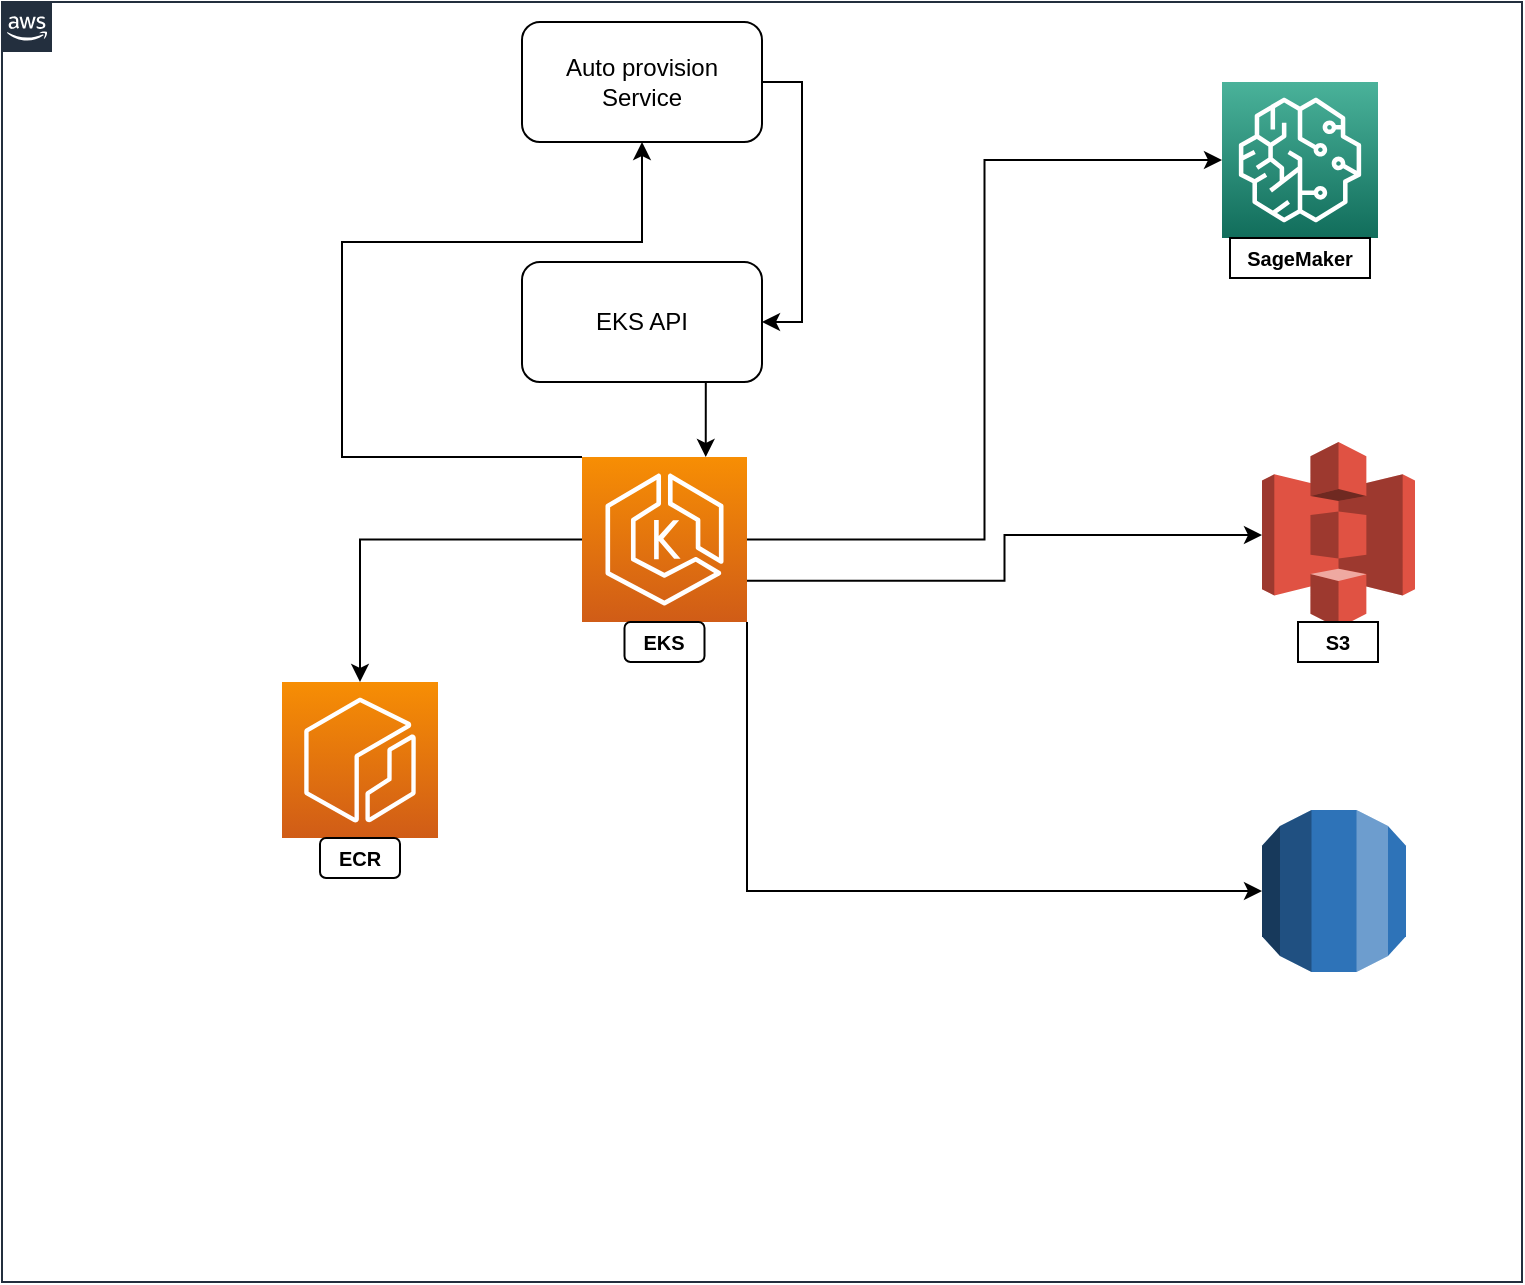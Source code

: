 <mxfile version="14.4.4" type="github">
  <diagram id="Ht1M8jgEwFfnCIfOTk4-" name="Page-1">
    <mxGraphModel dx="946" dy="614" grid="1" gridSize="10" guides="1" tooltips="1" connect="1" arrows="1" fold="1" page="1" pageScale="1" pageWidth="1169" pageHeight="827" math="0" shadow="0">
      <root>
        <mxCell id="0" />
        <mxCell id="1" parent="0" />
        <mxCell id="UEzPUAAOIrF-is8g5C7q-205" value="" style="points=[[0,0],[0.25,0],[0.5,0],[0.75,0],[1,0],[1,0.25],[1,0.5],[1,0.75],[1,1],[0.75,1],[0.5,1],[0.25,1],[0,1],[0,0.75],[0,0.5],[0,0.25]];outlineConnect=0;gradientColor=none;html=1;whiteSpace=wrap;fontSize=12;fontStyle=0;shape=mxgraph.aws4.group;grIcon=mxgraph.aws4.group_aws_cloud_alt;strokeColor=#232F3E;fillColor=none;verticalAlign=top;align=left;spacingLeft=30;fontColor=#232F3E;dashed=0;labelBackgroundColor=#ffffff;" parent="1" vertex="1">
          <mxGeometry x="110" y="10" width="760" height="640" as="geometry" />
        </mxCell>
        <mxCell id="2Uq6SuIbr6Cx3AYgGHMR-1" value="" style="points=[[0,0,0],[0.25,0,0],[0.5,0,0],[0.75,0,0],[1,0,0],[0,1,0],[0.25,1,0],[0.5,1,0],[0.75,1,0],[1,1,0],[0,0.25,0],[0,0.5,0],[0,0.75,0],[1,0.25,0],[1,0.5,0],[1,0.75,0]];outlineConnect=0;fontColor=#232F3E;gradientColor=#F78E04;gradientDirection=north;fillColor=#D05C17;strokeColor=#ffffff;dashed=0;verticalLabelPosition=bottom;verticalAlign=top;align=center;html=1;fontSize=12;fontStyle=0;aspect=fixed;shape=mxgraph.aws4.resourceIcon;resIcon=mxgraph.aws4.ecr;" vertex="1" parent="1">
          <mxGeometry x="250" y="350" width="78" height="78" as="geometry" />
        </mxCell>
        <mxCell id="2Uq6SuIbr6Cx3AYgGHMR-4" style="edgeStyle=orthogonalEdgeStyle;rounded=0;orthogonalLoop=1;jettySize=auto;html=1;" edge="1" parent="1" source="2Uq6SuIbr6Cx3AYgGHMR-2" target="2Uq6SuIbr6Cx3AYgGHMR-1">
          <mxGeometry relative="1" as="geometry" />
        </mxCell>
        <mxCell id="2Uq6SuIbr6Cx3AYgGHMR-6" style="edgeStyle=orthogonalEdgeStyle;rounded=0;orthogonalLoop=1;jettySize=auto;html=1;entryX=0;entryY=0.5;entryDx=0;entryDy=0;entryPerimeter=0;" edge="1" parent="1" source="2Uq6SuIbr6Cx3AYgGHMR-2" target="2Uq6SuIbr6Cx3AYgGHMR-5">
          <mxGeometry relative="1" as="geometry" />
        </mxCell>
        <mxCell id="2Uq6SuIbr6Cx3AYgGHMR-8" style="edgeStyle=orthogonalEdgeStyle;rounded=0;orthogonalLoop=1;jettySize=auto;html=1;exitX=1;exitY=0.75;exitDx=0;exitDy=0;exitPerimeter=0;entryX=0;entryY=0.5;entryDx=0;entryDy=0;entryPerimeter=0;" edge="1" parent="1" source="2Uq6SuIbr6Cx3AYgGHMR-2" target="2Uq6SuIbr6Cx3AYgGHMR-7">
          <mxGeometry relative="1" as="geometry" />
        </mxCell>
        <mxCell id="2Uq6SuIbr6Cx3AYgGHMR-20" style="edgeStyle=orthogonalEdgeStyle;rounded=0;orthogonalLoop=1;jettySize=auto;html=1;exitX=0;exitY=0;exitDx=0;exitDy=0;exitPerimeter=0;" edge="1" parent="1" source="2Uq6SuIbr6Cx3AYgGHMR-2" target="2Uq6SuIbr6Cx3AYgGHMR-18">
          <mxGeometry relative="1" as="geometry">
            <Array as="points">
              <mxPoint x="280" y="238" />
              <mxPoint x="280" y="130" />
              <mxPoint x="430" y="130" />
            </Array>
          </mxGeometry>
        </mxCell>
        <mxCell id="2Uq6SuIbr6Cx3AYgGHMR-24" style="edgeStyle=orthogonalEdgeStyle;rounded=0;orthogonalLoop=1;jettySize=auto;html=1;exitX=1;exitY=1;exitDx=0;exitDy=0;exitPerimeter=0;entryX=0;entryY=0.5;entryDx=0;entryDy=0;entryPerimeter=0;" edge="1" parent="1" source="2Uq6SuIbr6Cx3AYgGHMR-2" target="2Uq6SuIbr6Cx3AYgGHMR-23">
          <mxGeometry relative="1" as="geometry" />
        </mxCell>
        <mxCell id="2Uq6SuIbr6Cx3AYgGHMR-2" value="" style="points=[[0,0,0],[0.25,0,0],[0.5,0,0],[0.75,0,0],[1,0,0],[0,1,0],[0.25,1,0],[0.5,1,0],[0.75,1,0],[1,1,0],[0,0.25,0],[0,0.5,0],[0,0.75,0],[1,0.25,0],[1,0.5,0],[1,0.75,0]];outlineConnect=0;fontColor=#232F3E;gradientColor=#F78E04;gradientDirection=north;fillColor=#D05C17;strokeColor=#ffffff;dashed=0;verticalLabelPosition=bottom;verticalAlign=top;align=center;html=1;fontSize=12;fontStyle=0;aspect=fixed;shape=mxgraph.aws4.resourceIcon;resIcon=mxgraph.aws4.eks;" vertex="1" parent="1">
          <mxGeometry x="400" y="237.5" width="82.5" height="82.5" as="geometry" />
        </mxCell>
        <mxCell id="2Uq6SuIbr6Cx3AYgGHMR-5" value="" style="points=[[0,0,0],[0.25,0,0],[0.5,0,0],[0.75,0,0],[1,0,0],[0,1,0],[0.25,1,0],[0.5,1,0],[0.75,1,0],[1,1,0],[0,0.25,0],[0,0.5,0],[0,0.75,0],[1,0.25,0],[1,0.5,0],[1,0.75,0]];outlineConnect=0;fontColor=#232F3E;gradientColor=#4AB29A;gradientDirection=north;fillColor=#116D5B;strokeColor=#ffffff;dashed=0;verticalLabelPosition=bottom;verticalAlign=top;align=center;html=1;fontSize=12;fontStyle=0;aspect=fixed;shape=mxgraph.aws4.resourceIcon;resIcon=mxgraph.aws4.sagemaker;" vertex="1" parent="1">
          <mxGeometry x="720" y="50" width="78" height="78" as="geometry" />
        </mxCell>
        <mxCell id="2Uq6SuIbr6Cx3AYgGHMR-7" value="" style="outlineConnect=0;dashed=0;verticalLabelPosition=bottom;verticalAlign=top;align=center;html=1;shape=mxgraph.aws3.s3;fillColor=#E05243;gradientColor=none;" vertex="1" parent="1">
          <mxGeometry x="740" y="230" width="76.5" height="93" as="geometry" />
        </mxCell>
        <mxCell id="2Uq6SuIbr6Cx3AYgGHMR-9" value="" style="text;html=1;strokeColor=none;fillColor=none;align=center;verticalAlign=middle;whiteSpace=wrap;rounded=0;" vertex="1" parent="1">
          <mxGeometry x="460" y="200" width="40" height="20" as="geometry" />
        </mxCell>
        <mxCell id="2Uq6SuIbr6Cx3AYgGHMR-10" value="&lt;font size=&quot;1&quot;&gt;&lt;b&gt;ECR&lt;/b&gt;&lt;/font&gt;" style="rounded=1;whiteSpace=wrap;html=1;" vertex="1" parent="1">
          <mxGeometry x="269" y="428" width="40" height="20" as="geometry" />
        </mxCell>
        <mxCell id="2Uq6SuIbr6Cx3AYgGHMR-13" value="&lt;font size=&quot;1&quot;&gt;&lt;b&gt;EKS&lt;/b&gt;&lt;/font&gt;" style="rounded=1;whiteSpace=wrap;html=1;" vertex="1" parent="1">
          <mxGeometry x="421.25" y="320" width="40" height="20" as="geometry" />
        </mxCell>
        <mxCell id="2Uq6SuIbr6Cx3AYgGHMR-14" value="&lt;font size=&quot;1&quot;&gt;&lt;b&gt;S3&lt;/b&gt;&lt;/font&gt;" style="rounded=1;whiteSpace=wrap;html=1;arcSize=0;" vertex="1" parent="1">
          <mxGeometry x="758" y="320" width="40" height="20" as="geometry" />
        </mxCell>
        <mxCell id="2Uq6SuIbr6Cx3AYgGHMR-15" value="&lt;font size=&quot;1&quot;&gt;&lt;b&gt;SageMaker&lt;/b&gt;&lt;/font&gt;" style="rounded=1;whiteSpace=wrap;html=1;arcSize=0;" vertex="1" parent="1">
          <mxGeometry x="724" y="128" width="70" height="20" as="geometry" />
        </mxCell>
        <mxCell id="2Uq6SuIbr6Cx3AYgGHMR-21" style="edgeStyle=orthogonalEdgeStyle;rounded=0;orthogonalLoop=1;jettySize=auto;html=1;exitX=1;exitY=0.5;exitDx=0;exitDy=0;entryX=1;entryY=0.5;entryDx=0;entryDy=0;" edge="1" parent="1" source="2Uq6SuIbr6Cx3AYgGHMR-18" target="2Uq6SuIbr6Cx3AYgGHMR-19">
          <mxGeometry relative="1" as="geometry" />
        </mxCell>
        <mxCell id="2Uq6SuIbr6Cx3AYgGHMR-18" value="Auto provision Service" style="rounded=1;whiteSpace=wrap;html=1;" vertex="1" parent="1">
          <mxGeometry x="370" y="20" width="120" height="60" as="geometry" />
        </mxCell>
        <mxCell id="2Uq6SuIbr6Cx3AYgGHMR-22" style="edgeStyle=orthogonalEdgeStyle;rounded=0;orthogonalLoop=1;jettySize=auto;html=1;exitX=0.75;exitY=1;exitDx=0;exitDy=0;entryX=0.75;entryY=0;entryDx=0;entryDy=0;entryPerimeter=0;" edge="1" parent="1" source="2Uq6SuIbr6Cx3AYgGHMR-19" target="2Uq6SuIbr6Cx3AYgGHMR-2">
          <mxGeometry relative="1" as="geometry" />
        </mxCell>
        <mxCell id="2Uq6SuIbr6Cx3AYgGHMR-19" value="EKS API" style="rounded=1;whiteSpace=wrap;html=1;" vertex="1" parent="1">
          <mxGeometry x="370" y="140" width="120" height="60" as="geometry" />
        </mxCell>
        <mxCell id="2Uq6SuIbr6Cx3AYgGHMR-23" value="" style="outlineConnect=0;dashed=0;verticalLabelPosition=bottom;verticalAlign=top;align=center;html=1;shape=mxgraph.aws3.rds;fillColor=#2E73B8;gradientColor=none;" vertex="1" parent="1">
          <mxGeometry x="740" y="414" width="72" height="81" as="geometry" />
        </mxCell>
      </root>
    </mxGraphModel>
  </diagram>
</mxfile>
